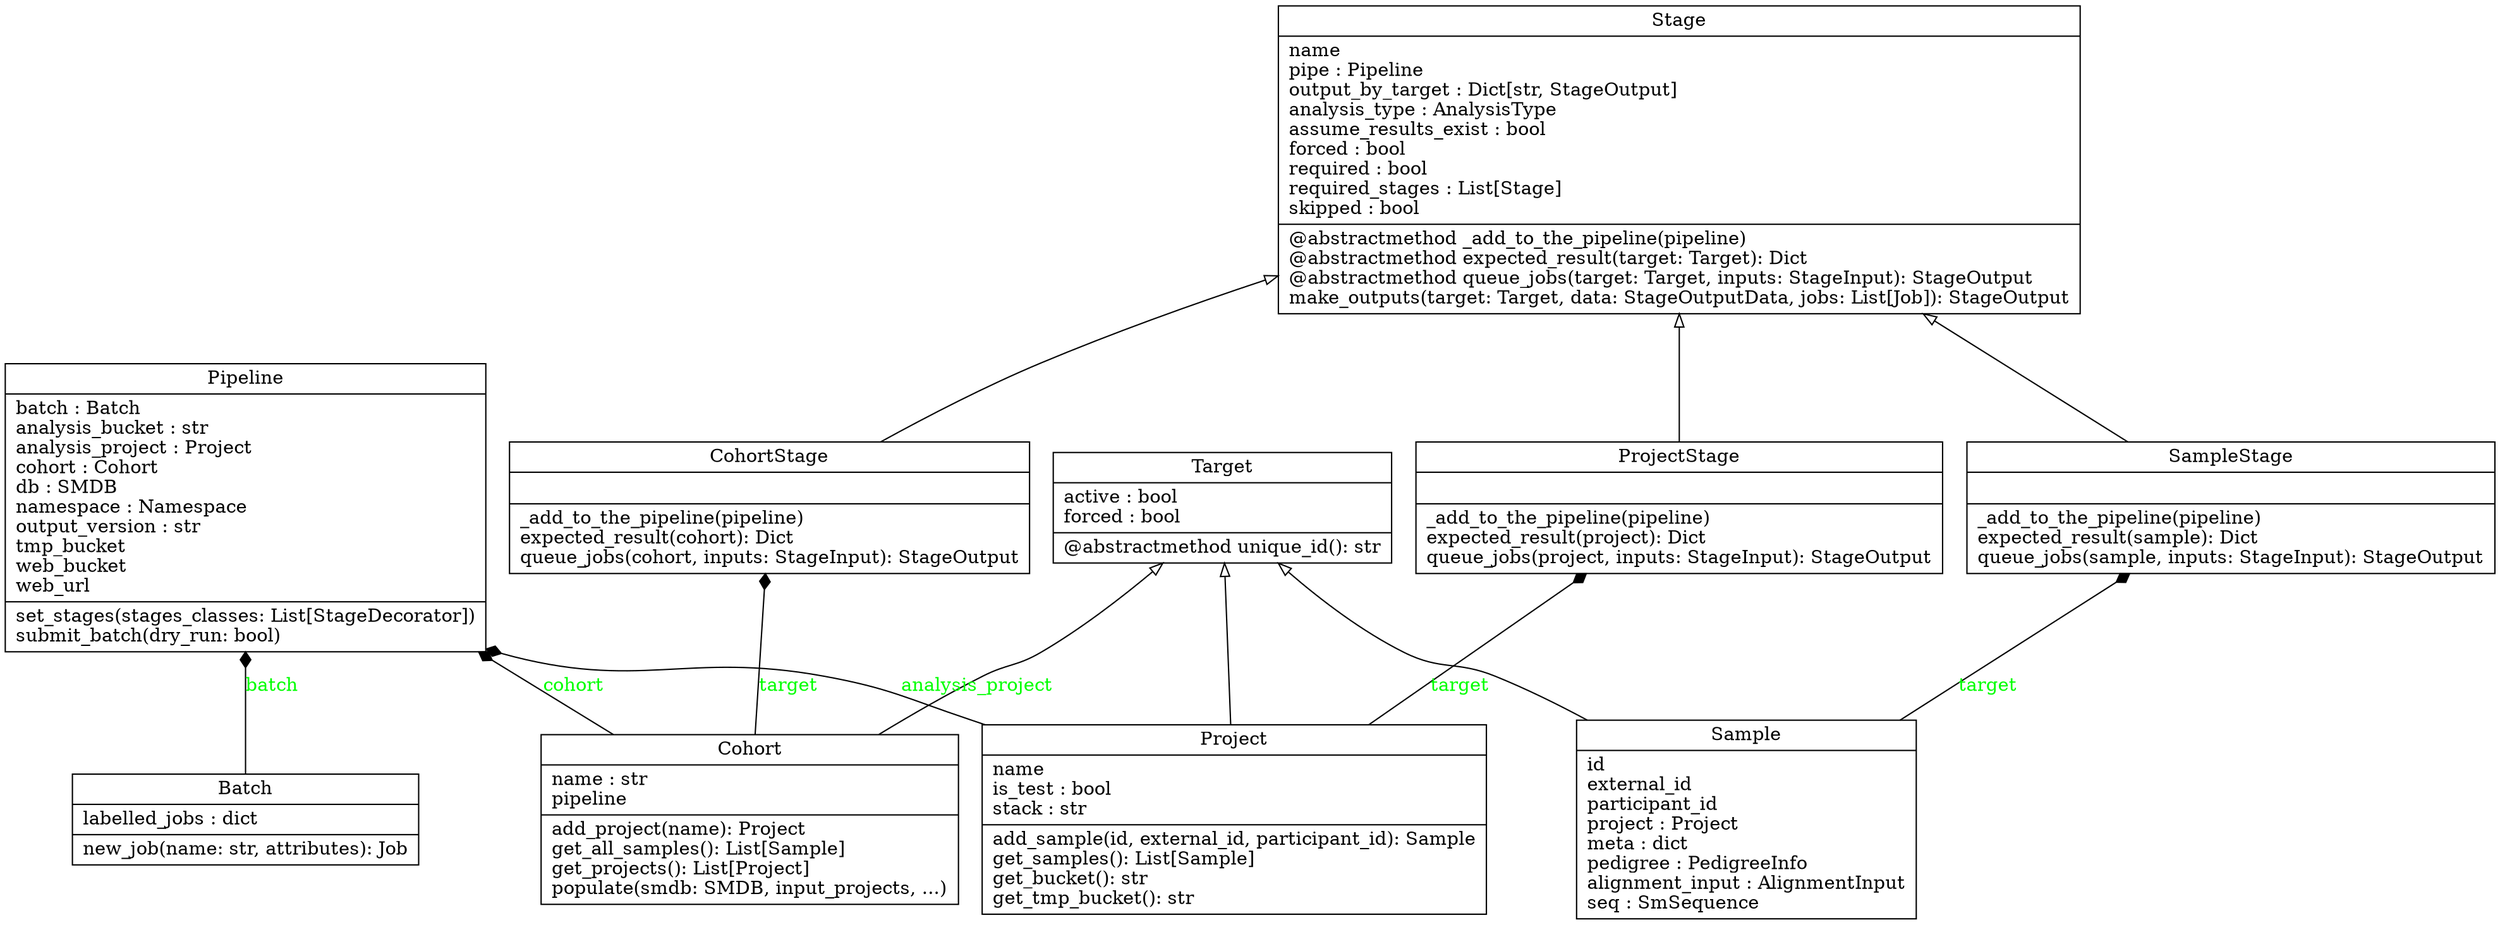 digraph "classes_pipeline" {
rankdir=BT
charset="utf-8"
"cpg_pipes.hb.batch.Batch" [color="black", fontcolor="black", label="{Batch|labelled_jobs : dict\l|new_job(name: str, attributes): Job\l}", shape="record", style="solid"];
"cpg_pipes.pipeline.cohort.Cohort" [color="black", fontcolor="black", label="{Cohort|name : str\lpipeline\l|add_project(name): Project\lget_all_samples(): List[Sample]\lget_projects(): List[Project]\lpopulate(smdb: SMDB, input_projects, ...)\l}", shape="record", style="solid"];
"cpg_pipes.pipeline.stage.CohortStage" [color="black", fontcolor="black", label="{CohortStage|\l|_add_to_the_pipeline(pipeline)\lexpected_result(cohort): Dict\lqueue_jobs(cohort, inputs: StageInput): StageOutput\l}", shape="record", style="solid"];
"cpg_pipes.pipeline.pipeline.Pipeline" [color="black", fontcolor="black", label="{Pipeline|batch : Batch\lanalysis_bucket : str\lanalysis_project : Project\lcohort : Cohort\ldb : SMDB\lnamespace : Namespace\loutput_version : str\ltmp_bucket\lweb_bucket\lweb_url\l|set_stages(stages_classes: List[StageDecorator])\lsubmit_batch(dry_run: bool)\l}", shape="record", style="solid"];
"cpg_pipes.pipeline.project.Project" [color="black", fontcolor="black", label="{Project|name\lis_test : bool\lstack : str\l|add_sample(id, external_id, participant_id): Sample\lget_samples(): List[Sample]\lget_bucket(): str\lget_tmp_bucket(): str\l}", shape="record", style="solid"];
"cpg_pipes.pipeline.stage.ProjectStage" [color="black", fontcolor="black", label="{ProjectStage|\l|_add_to_the_pipeline(pipeline)\lexpected_result(project): Dict\lqueue_jobs(project, inputs: StageInput): StageOutput\l}", shape="record", style="solid"];
"cpg_pipes.pipeline.sample.Sample" [color="black", fontcolor="black", label="{Sample|id\lexternal_id\lparticipant_id\lproject : Project\lmeta : dict\lpedigree : PedigreeInfo\lalignment_input : AlignmentInput\lseq : SmSequence\l}", shape="record", style="solid"];
"cpg_pipes.pipeline.stage.SampleStage" [color="black", fontcolor="black", label="{SampleStage|\l|_add_to_the_pipeline(pipeline)\lexpected_result(sample): Dict\lqueue_jobs(sample, inputs: StageInput): StageOutput\l}", shape="record", style="solid"];
"cpg_pipes.pipeline.stage.Stage" [color="black", fontcolor="black", label="{Stage|name\lpipe : Pipeline\loutput_by_target : Dict[str, StageOutput]\lanalysis_type : AnalysisType\lassume_results_exist : bool\lforced : bool\lrequired : bool\lrequired_stages : List[Stage]\lskipped : bool\l|@abstractmethod _add_to_the_pipeline(pipeline)\l@abstractmethod expected_result(target: Target): Dict\l@abstractmethod queue_jobs(target: Target, inputs: StageInput): StageOutput\lmake_outputs(target: Target, data: StageOutputData, jobs: List[Job]): StageOutput\l}", shape="record", style="solid"];
"cpg_pipes.pipeline.target.Target" [color="black", fontcolor="black", label="{Target|active : bool\lforced : bool\l|@abstractmethod unique_id(): str\l}", shape="record", style="solid"];
"cpg_pipes.pipeline.cohort.Cohort" -> "cpg_pipes.pipeline.target.Target" [arrowhead="empty", arrowtail="none"];
"cpg_pipes.pipeline.project.Project" -> "cpg_pipes.pipeline.target.Target" [arrowhead="empty", arrowtail="none"];
"cpg_pipes.pipeline.sample.Sample" -> "cpg_pipes.pipeline.target.Target" [arrowhead="empty", arrowtail="none"];
"cpg_pipes.pipeline.stage.CohortStage" -> "cpg_pipes.pipeline.stage.Stage" [arrowhead="empty", arrowtail="none"];
"cpg_pipes.pipeline.stage.ProjectStage" -> "cpg_pipes.pipeline.stage.Stage" [arrowhead="empty", arrowtail="none"];
"cpg_pipes.pipeline.stage.SampleStage" -> "cpg_pipes.pipeline.stage.Stage" [arrowhead="empty", arrowtail="none"];
"cpg_pipes.hb.batch.Batch" -> "cpg_pipes.pipeline.pipeline.Pipeline" [arrowhead="diamond", arrowtail="none", fontcolor="green", label="batch", style="solid"];
"cpg_pipes.pipeline.cohort.Cohort" -> "cpg_pipes.pipeline.pipeline.Pipeline" [arrowhead="diamond", arrowtail="none", fontcolor="green", label="cohort", style="solid"];
"cpg_pipes.pipeline.project.Project" -> "cpg_pipes.pipeline.pipeline.Pipeline" [arrowhead="diamond", arrowtail="none", fontcolor="green", label="analysis_project", style="solid"];
"cpg_pipes.pipeline.sample.Sample" -> "cpg_pipes.pipeline.stage.SampleStage" [arrowhead="diamond", arrowtail="none", fontcolor="green", label="target", style="solid"];
"cpg_pipes.pipeline.project.Project" -> "cpg_pipes.pipeline.stage.ProjectStage" [arrowhead="diamond", arrowtail="none", fontcolor="green", label="target", style="solid"];
"cpg_pipes.pipeline.cohort.Cohort" -> "cpg_pipes.pipeline.stage.CohortStage" [arrowhead="diamond", arrowtail="none", fontcolor="green", label="target", style="solid"];
// "cpg_pipes.pipeline.stage.StageInput" [color="black", fontcolor="black", label="{StageInput|stage : str\l|add_other_stage_output(output: StageOutput)\las_dict(target, stage: StageDecorator): Dict[str, str]\las_dict_by_target(stage: StageDecorator): Dict[str, Dict[str, str]]\las_path(target, stage: StageDecorator, id: Optional[str]): str\las_path_by_target(stage: StageDecorator, id: Optional[str]): Dict[str, str]\las_path_dict(target, stage: StageDecorator): Dict[str, str]\las_path_dict_by_target(stage: StageDecorator): Dict[str, Dict[str, str]]\las_resource(target, stage: StageDecorator, id: Optional[str]): str\las_resource_by_target(stage: StageDecorator, id: Optional[str]): Dict[str, hb.Resource]\las_resource_dict(target, stage: StageDecorator): Dict[str, str]\las_resource_dict_by_target(stage: StageDecorator): Dict[str, Dict[str, hb.Resource]]\lget_jobs(): List[Job]\l}", shape="record", style="solid"];
// "cpg_pipes.pipeline.stage.StageOutput" [color="black", fontcolor="black", label="{StageOutput|data : Union\ljobs : List[Job]\lstage : str\ltarget : str\l|as_dict(): Dict[str, Union[str, hb.Resource]]\las_path(id): str\las_path_dict(): Dict[str, hb.Resource]\las_path_or_resource(id): Union[str, hb.Resource]\las_resource(id): \las_resource_dict(): Dict[str, hb.Resource]\l}", shape="record", style="solid"];
// "cpg_pipes.hb.resources.JobResource" [color="black", fontcolor="black", label="{JobResource|attach_disk_storage_gb : NoneType\lfraction_of_full : float\lmachine_type\l|get_java_mem_mb(): int\lget_mem_gb(): float\lget_ncpu(): int\lget_nthreads(): int\lget_storage_gb(): float\lset_to_job(j: Job): \l}", shape="record", style="solid"];
// "cpg_pipes.hb.resources.MachineType" [color="black", fontcolor="black", label="{MachineType|max_ncpu : int\lmem_gb_per_core : float\lmin_cpu : int\lname : str\lprice_per_hour : float\lthreads_on_cpu : int\l|adjust_ncpu(ncpu: int): int\lcalc_instance_disk_gb(): int\lfraction_to_ncpu(fraction: float): int\lmax_threads(): int\lmem_gb_to_ncpu(mem_gb: float): int\lnthreads_to_ncpu(nthreads: int): int\lrequest_resources(fraction: float, ncpu: int, nthreads: int, mem_gb: float, storage_gb: float, attach_disk_storage_gb: float): \lset_resources(j: Job, fraction: float, ncpu: int, nthreads: int, mem_gb: float, storage_gb: float, attach_disk_storage_gb: float): \lstorage_gb_to_ncpu(storage_gb: float): int\l}", shape="record", style="solid"];
// "cpg_pipes.hb.resources.MachineType" -> "cpg_pipes.hb.resources.JobResource" [arrowhead="diamond", arrowtail="none", fontcolor="green", label="machine_type", style="solid"];
}

